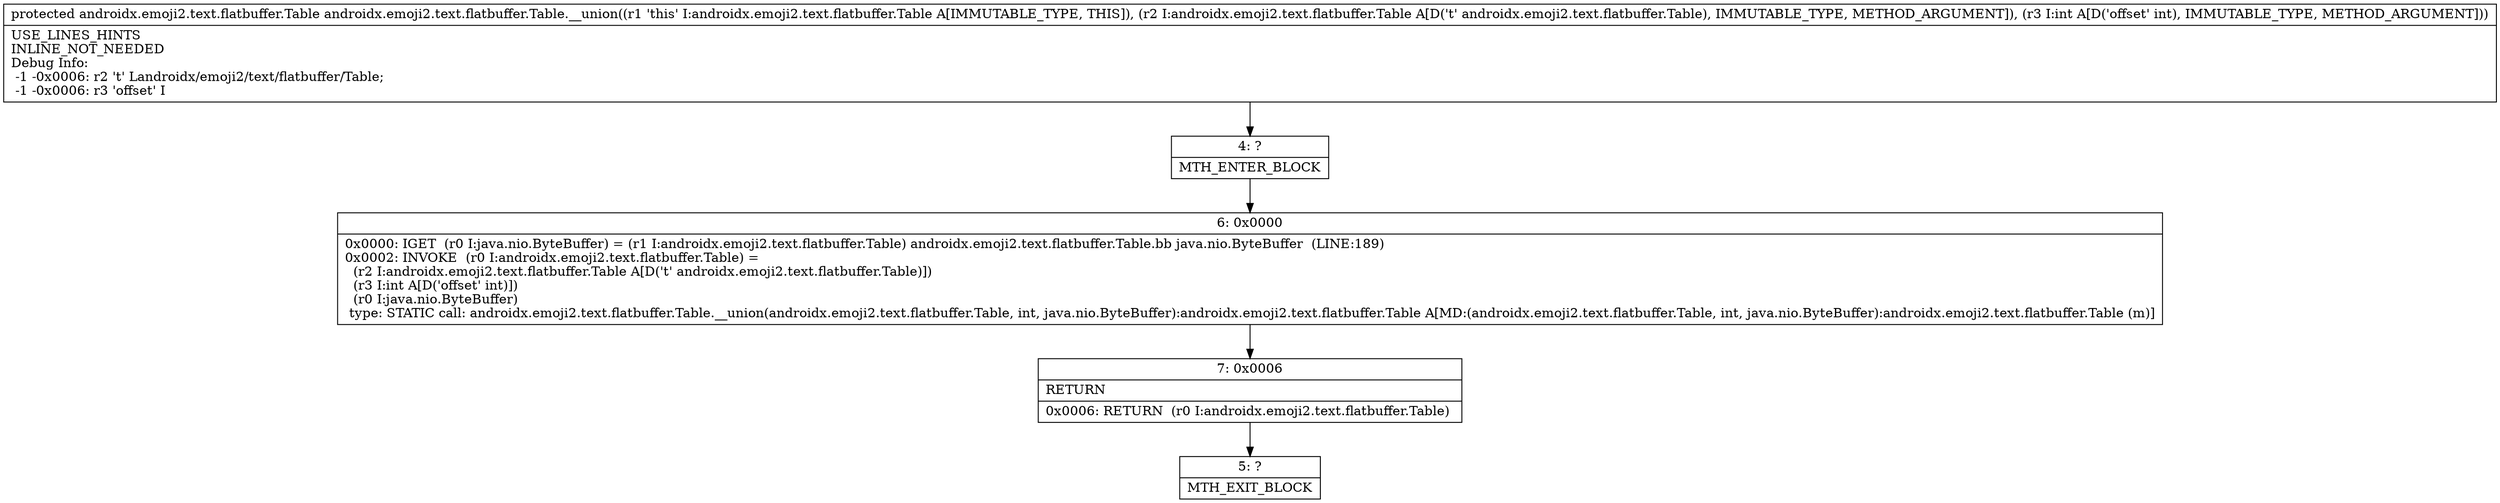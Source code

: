 digraph "CFG forandroidx.emoji2.text.flatbuffer.Table.__union(Landroidx\/emoji2\/text\/flatbuffer\/Table;I)Landroidx\/emoji2\/text\/flatbuffer\/Table;" {
Node_4 [shape=record,label="{4\:\ ?|MTH_ENTER_BLOCK\l}"];
Node_6 [shape=record,label="{6\:\ 0x0000|0x0000: IGET  (r0 I:java.nio.ByteBuffer) = (r1 I:androidx.emoji2.text.flatbuffer.Table) androidx.emoji2.text.flatbuffer.Table.bb java.nio.ByteBuffer  (LINE:189)\l0x0002: INVOKE  (r0 I:androidx.emoji2.text.flatbuffer.Table) = \l  (r2 I:androidx.emoji2.text.flatbuffer.Table A[D('t' androidx.emoji2.text.flatbuffer.Table)])\l  (r3 I:int A[D('offset' int)])\l  (r0 I:java.nio.ByteBuffer)\l type: STATIC call: androidx.emoji2.text.flatbuffer.Table.__union(androidx.emoji2.text.flatbuffer.Table, int, java.nio.ByteBuffer):androidx.emoji2.text.flatbuffer.Table A[MD:(androidx.emoji2.text.flatbuffer.Table, int, java.nio.ByteBuffer):androidx.emoji2.text.flatbuffer.Table (m)]\l}"];
Node_7 [shape=record,label="{7\:\ 0x0006|RETURN\l|0x0006: RETURN  (r0 I:androidx.emoji2.text.flatbuffer.Table) \l}"];
Node_5 [shape=record,label="{5\:\ ?|MTH_EXIT_BLOCK\l}"];
MethodNode[shape=record,label="{protected androidx.emoji2.text.flatbuffer.Table androidx.emoji2.text.flatbuffer.Table.__union((r1 'this' I:androidx.emoji2.text.flatbuffer.Table A[IMMUTABLE_TYPE, THIS]), (r2 I:androidx.emoji2.text.flatbuffer.Table A[D('t' androidx.emoji2.text.flatbuffer.Table), IMMUTABLE_TYPE, METHOD_ARGUMENT]), (r3 I:int A[D('offset' int), IMMUTABLE_TYPE, METHOD_ARGUMENT]))  | USE_LINES_HINTS\lINLINE_NOT_NEEDED\lDebug Info:\l  \-1 \-0x0006: r2 't' Landroidx\/emoji2\/text\/flatbuffer\/Table;\l  \-1 \-0x0006: r3 'offset' I\l}"];
MethodNode -> Node_4;Node_4 -> Node_6;
Node_6 -> Node_7;
Node_7 -> Node_5;
}

